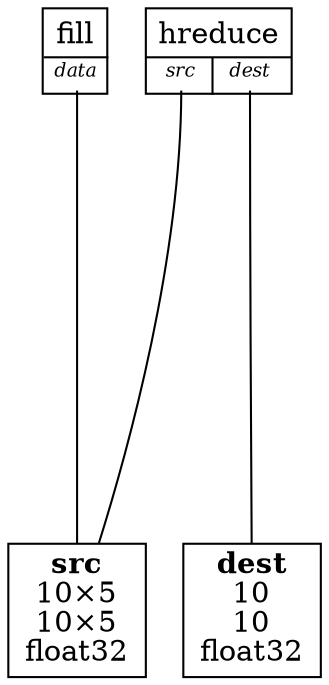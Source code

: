 graph {
	graph [clusterrank=local compound=yes ranksep=3]
	subgraph root {
		graph [label=root]
		"op_root!fill" [label=<<table border="1" cellborder="0" rows="*" columns="*"><tr><td colspan="1">fill</td></tr><tr><td port="data"><font point-size="9"><i>data</i></font></td></tr></table>> shape=plain]
		"op_root!hreduce" [label=<<table border="1" cellborder="0" rows="*" columns="*"><tr><td colspan="2">hreduce</td></tr><tr><td port="src"><font point-size="9"><i>src</i></font></td><td port="dest"><font point-size="9"><i>dest</i></font></td></tr></table>> shape=plain]
		slot_root_src [label=<<b>src</b><br/>10×5<br/>10×5<br/>float32> shape=box]
		slot_root_dest [label=<<b>dest</b><br/>10<br/>10<br/>float32> shape=box]
	}
	"op_root!hreduce":src -- slot_root_src
	"op_root!fill":data -- slot_root_src
	"op_root!hreduce":dest -- slot_root_dest
}
